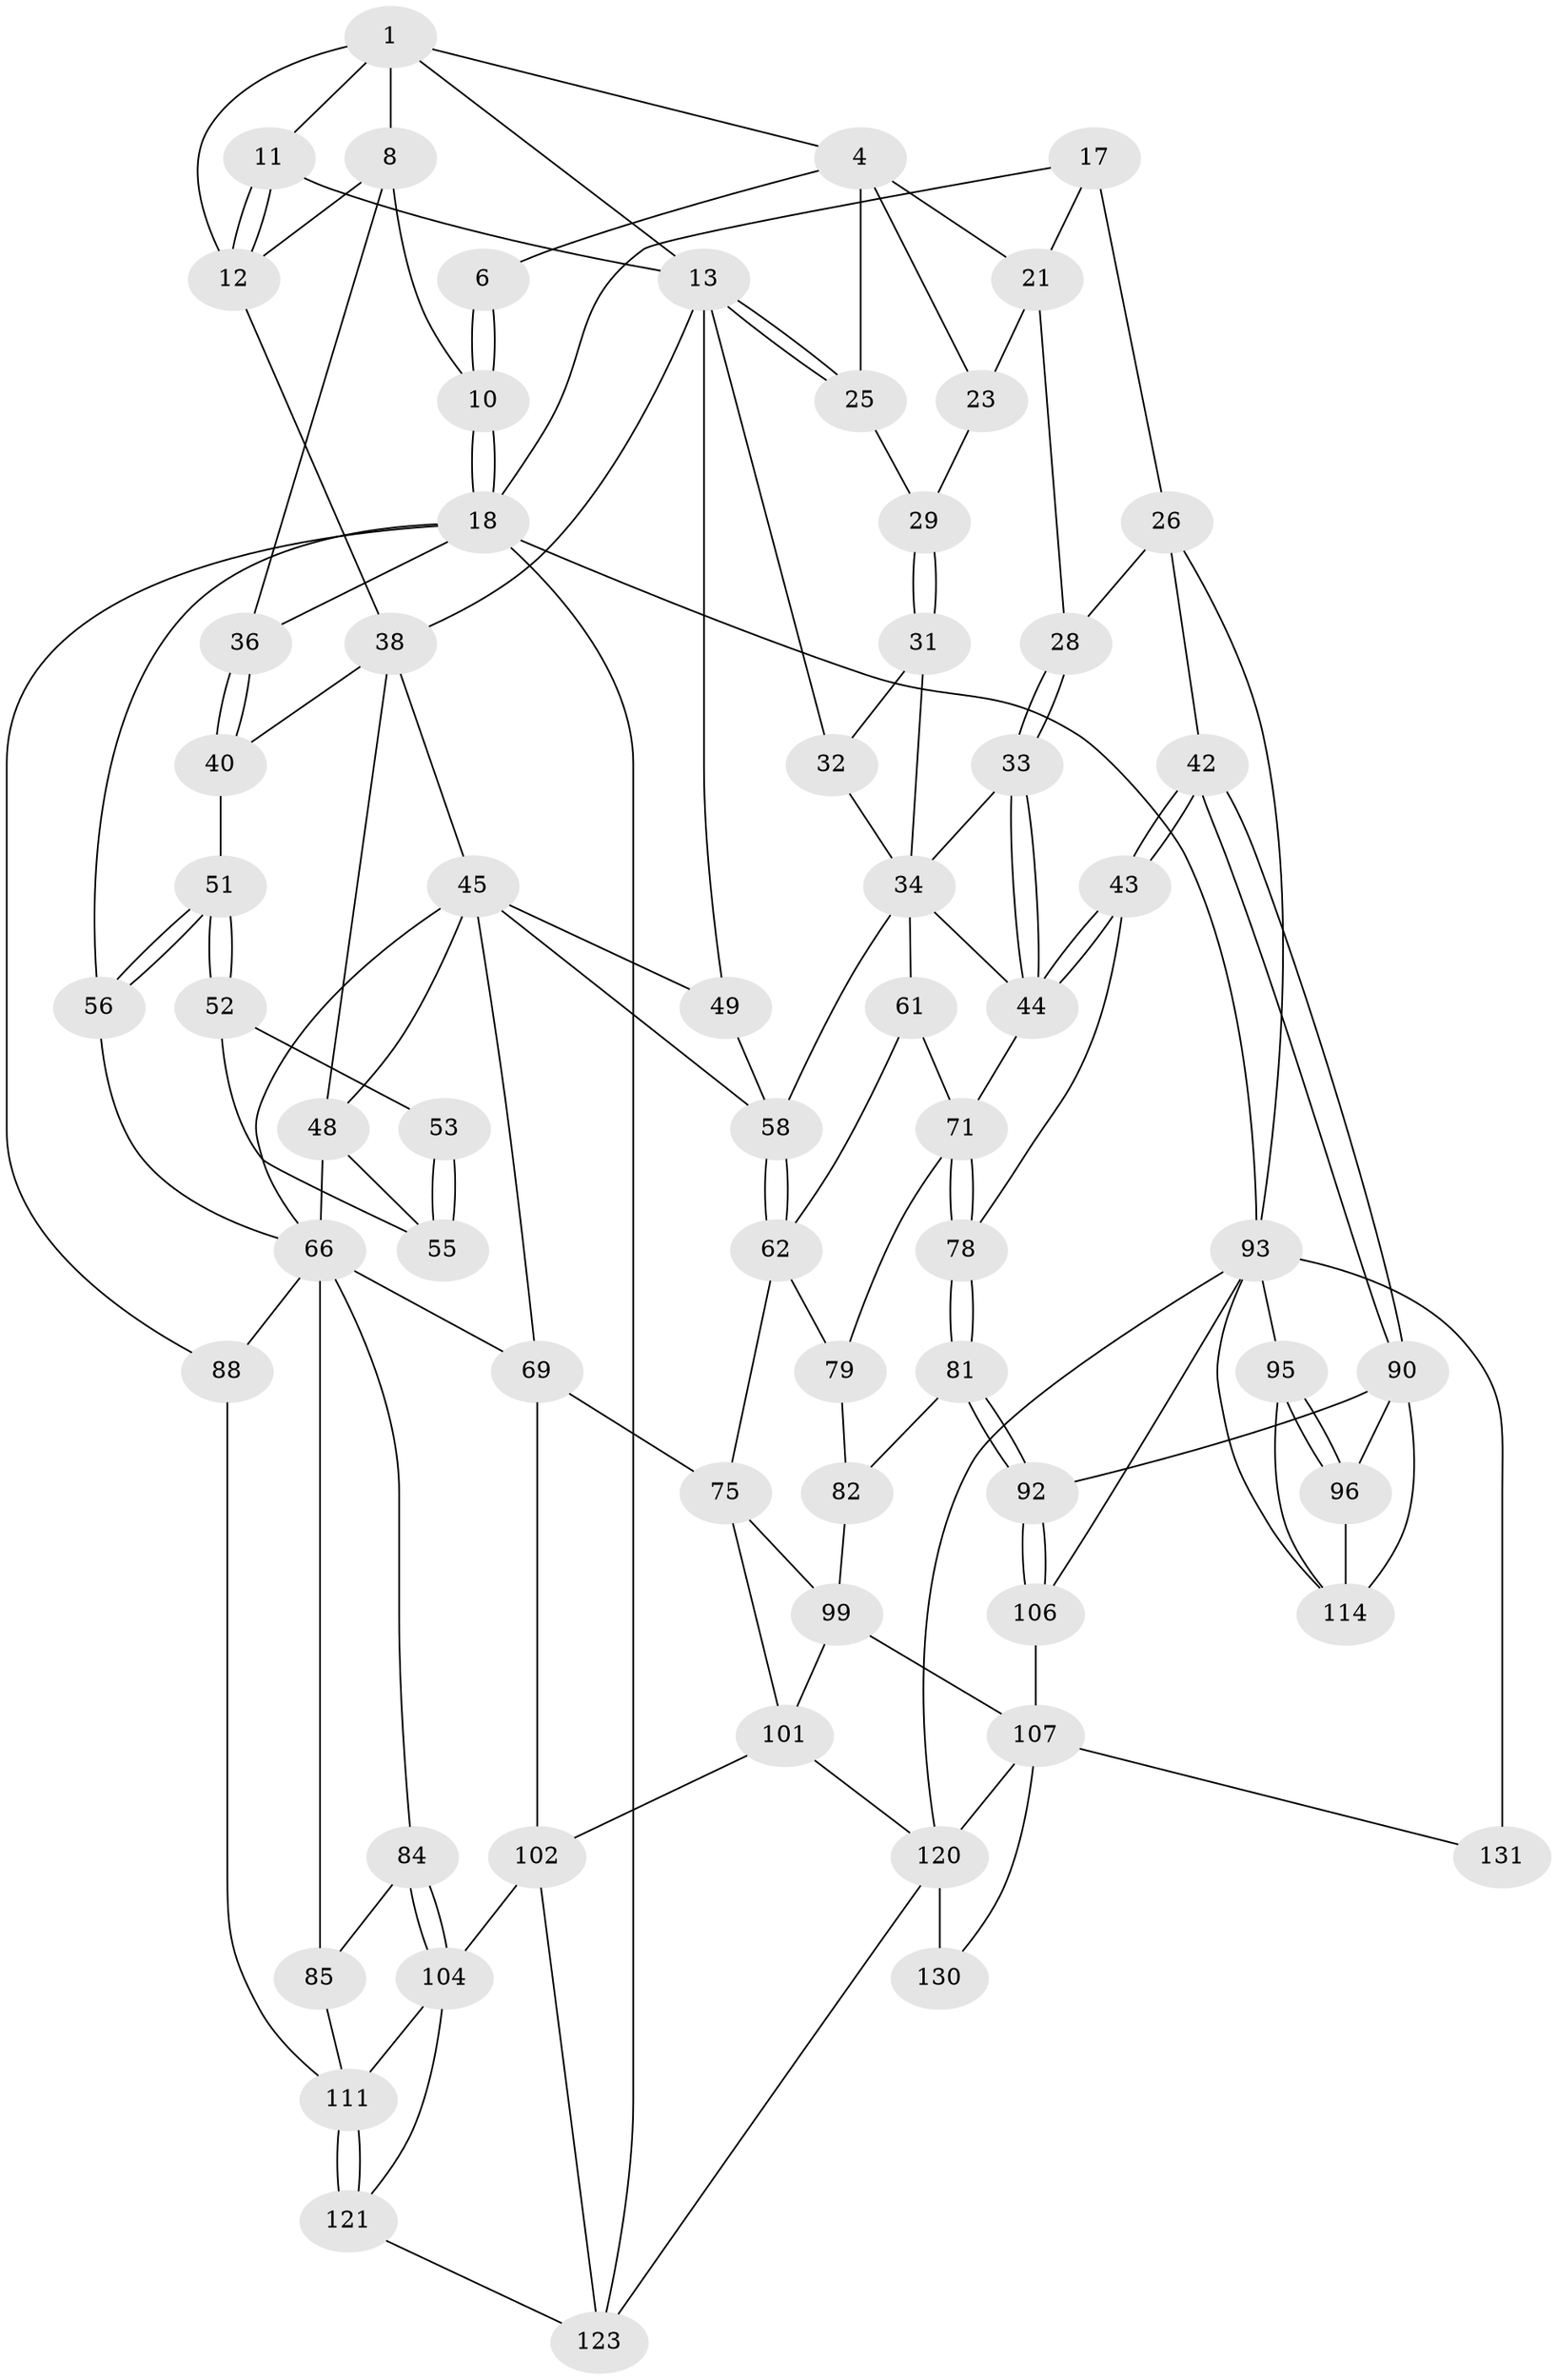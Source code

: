 // original degree distribution, {3: 0.03759398496240601, 4: 0.21052631578947367, 5: 0.518796992481203, 6: 0.23308270676691728}
// Generated by graph-tools (version 1.1) at 2025/16/03/09/25 04:16:56]
// undirected, 66 vertices, 144 edges
graph export_dot {
graph [start="1"]
  node [color=gray90,style=filled];
  1 [pos="+0.2985792572307896+0",super="+2+7"];
  4 [pos="+0.5880546007735189+0",super="+5+24"];
  6 [pos="+0.2887542368054278+0"];
  8 [pos="+0.1576966274820782+0.11156669127163421",super="+9"];
  10 [pos="+0+0"];
  11 [pos="+0.3953659383965338+0.1633677072049178"];
  12 [pos="+0.3244914641610929+0.12765839215127064",super="+30"];
  13 [pos="+0.4633327000206683+0.16226600441875508",super="+14"];
  17 [pos="+0.9004153888531801+0",super="+20"];
  18 [pos="+0+0",super="+89+37"];
  21 [pos="+0.741320177565851+0.05115221115226429",super="+22"];
  23 [pos="+0.6295531404514733+0.1367053257383354"];
  25 [pos="+0.5354341072919496+0.11131979974731897"];
  26 [pos="+0.9315895656701018+0.1211604394157146",super="+27"];
  28 [pos="+0.7667235677948945+0.12890400999005155"];
  29 [pos="+0.6181166534833901+0.14882952161987675"];
  31 [pos="+0.6077382565400739+0.19517055150079965"];
  32 [pos="+0.5115462105022796+0.24021779298364282"];
  33 [pos="+0.7596804753007814+0.1702462772192733"];
  34 [pos="+0.7048677511698005+0.27012556698098666",super="+60+35"];
  36 [pos="+0.11682050548671669+0.15682870090464768"];
  38 [pos="+0.25268639740753995+0.2009638236847365",super="+39+41"];
  40 [pos="+0.12217869144277227+0.1830383394322638",super="+50"];
  42 [pos="+1+0.34650200816080745"];
  43 [pos="+1+0.37533734230851246"];
  44 [pos="+0.9495410229381378+0.35635467415593747",super="+65"];
  45 [pos="+0.30910802129816095+0.2973554458132338",super="+46"];
  48 [pos="+0.18344634058971632+0.3093089727371647",super="+54"];
  49 [pos="+0.3720182427607868+0.28109985633305684"];
  51 [pos="+0+0.31369788615180344"];
  52 [pos="+0.03578837689834589+0.3194049754442226"];
  53 [pos="+0.07693747376733455+0.2552813194259149"];
  55 [pos="+0.09590741598583934+0.331781309905261"];
  56 [pos="+0+0.3327472925427748"];
  58 [pos="+0.5369364434243094+0.37605868324680375",super="+59"];
  61 [pos="+0.6169287718758221+0.41126552710171604"];
  62 [pos="+0.5618723544261502+0.40689327010492765",super="+73"];
  66 [pos="+0.11755610400029565+0.40314795824778277",super="+67+68"];
  69 [pos="+0.24129393442554517+0.5801342281527206",super="+77"];
  71 [pos="+0.7469508369342268+0.4953306924674626",super="+72"];
  75 [pos="+0.4018379565962698+0.5929286584990034",super="+76"];
  78 [pos="+0.850836751742554+0.5633075799876093"];
  79 [pos="+0.6609559982996213+0.5232342896370412",super="+83"];
  81 [pos="+0.8232945349589503+0.6566783505407955"];
  82 [pos="+0.7535576545668728+0.6463659124067915",super="+98"];
  84 [pos="+0.15785377831766975+0.6160131295837292"];
  85 [pos="+0.11971922380457739+0.6263716195154807"];
  88 [pos="+0+0.8829858250030311"];
  90 [pos="+1+0.5734722098551186",super="+91+97"];
  92 [pos="+0.8303258008912805+0.6743167693061948"];
  93 [pos="+1+1",super="+132+94"];
  95 [pos="+1+1"];
  96 [pos="+1+0.862281631194609"];
  99 [pos="+0.590399497482833+0.7398247361132004",super="+100"];
  101 [pos="+0.42035975166910644+0.8030288513737227",super="+105"];
  102 [pos="+0.31114298026905973+0.8426535083546185",super="+103"];
  104 [pos="+0.24663347832487514+0.8324619229725276",super="+110"];
  106 [pos="+0.739424097782796+0.8452333995034995"];
  107 [pos="+0.7172136145867477+0.8471954780804707",super="+129+108"];
  111 [pos="+0.11441247859190132+0.8414051035012082",super="+112"];
  114 [pos="+0.9121964452495276+0.7411412920800227",super="+115"];
  120 [pos="+0.44732895677939977+0.871852516958579",super="+126"];
  121 [pos="+0+0.8780226333432551",super="+122"];
  123 [pos="+0.25365154472229884+1",super="+124"];
  130 [pos="+0.6460914266450885+1"];
  131 [pos="+0.8213489075500998+0.9498177021850521"];
  1 -- 11;
  1 -- 4;
  1 -- 13;
  1 -- 8;
  1 -- 12;
  4 -- 21;
  4 -- 6;
  4 -- 25;
  4 -- 23;
  6 -- 10;
  6 -- 10;
  8 -- 10;
  8 -- 36;
  8 -- 12;
  10 -- 18;
  10 -- 18;
  11 -- 12;
  11 -- 12;
  11 -- 13;
  12 -- 38;
  13 -- 25;
  13 -- 25;
  13 -- 32;
  13 -- 49;
  13 -- 38;
  17 -- 18;
  17 -- 26 [weight=2];
  17 -- 21;
  18 -- 88;
  18 -- 93;
  18 -- 56;
  18 -- 36;
  18 -- 123;
  21 -- 28;
  21 -- 23;
  23 -- 29;
  25 -- 29;
  26 -- 28;
  26 -- 42;
  26 -- 93;
  28 -- 33;
  28 -- 33;
  29 -- 31;
  29 -- 31;
  31 -- 32;
  31 -- 34;
  32 -- 34;
  33 -- 34;
  33 -- 44;
  33 -- 44;
  34 -- 61;
  34 -- 44;
  34 -- 58;
  36 -- 40;
  36 -- 40;
  38 -- 40;
  38 -- 48;
  38 -- 45;
  40 -- 51;
  42 -- 43;
  42 -- 43;
  42 -- 90;
  42 -- 90;
  43 -- 44;
  43 -- 44;
  43 -- 78;
  44 -- 71;
  45 -- 49;
  45 -- 48;
  45 -- 66;
  45 -- 69;
  45 -- 58;
  48 -- 66;
  48 -- 55;
  49 -- 58;
  51 -- 52;
  51 -- 52;
  51 -- 56;
  51 -- 56;
  52 -- 53;
  52 -- 55;
  53 -- 55;
  53 -- 55;
  56 -- 66;
  58 -- 62 [weight=2];
  58 -- 62;
  61 -- 62;
  61 -- 71;
  62 -- 75;
  62 -- 79 [weight=2];
  66 -- 88;
  66 -- 85;
  66 -- 84;
  66 -- 69;
  69 -- 102;
  69 -- 75;
  71 -- 78;
  71 -- 78;
  71 -- 79;
  75 -- 99;
  75 -- 101;
  78 -- 81;
  78 -- 81;
  79 -- 82 [weight=2];
  81 -- 82;
  81 -- 92;
  81 -- 92;
  82 -- 99;
  84 -- 85;
  84 -- 104;
  84 -- 104;
  85 -- 111;
  88 -- 111;
  90 -- 92;
  90 -- 114 [weight=2];
  90 -- 96;
  92 -- 106;
  92 -- 106;
  93 -- 131 [weight=2];
  93 -- 120;
  93 -- 114;
  93 -- 106;
  93 -- 95;
  95 -- 96;
  95 -- 96;
  95 -- 114;
  96 -- 114;
  99 -- 101;
  99 -- 107;
  101 -- 120;
  101 -- 102;
  102 -- 104;
  102 -- 123;
  104 -- 111;
  104 -- 121;
  106 -- 107;
  107 -- 130;
  107 -- 131;
  107 -- 120 [weight=2];
  111 -- 121 [weight=2];
  111 -- 121;
  120 -- 130 [weight=2];
  120 -- 123;
  121 -- 123;
}
